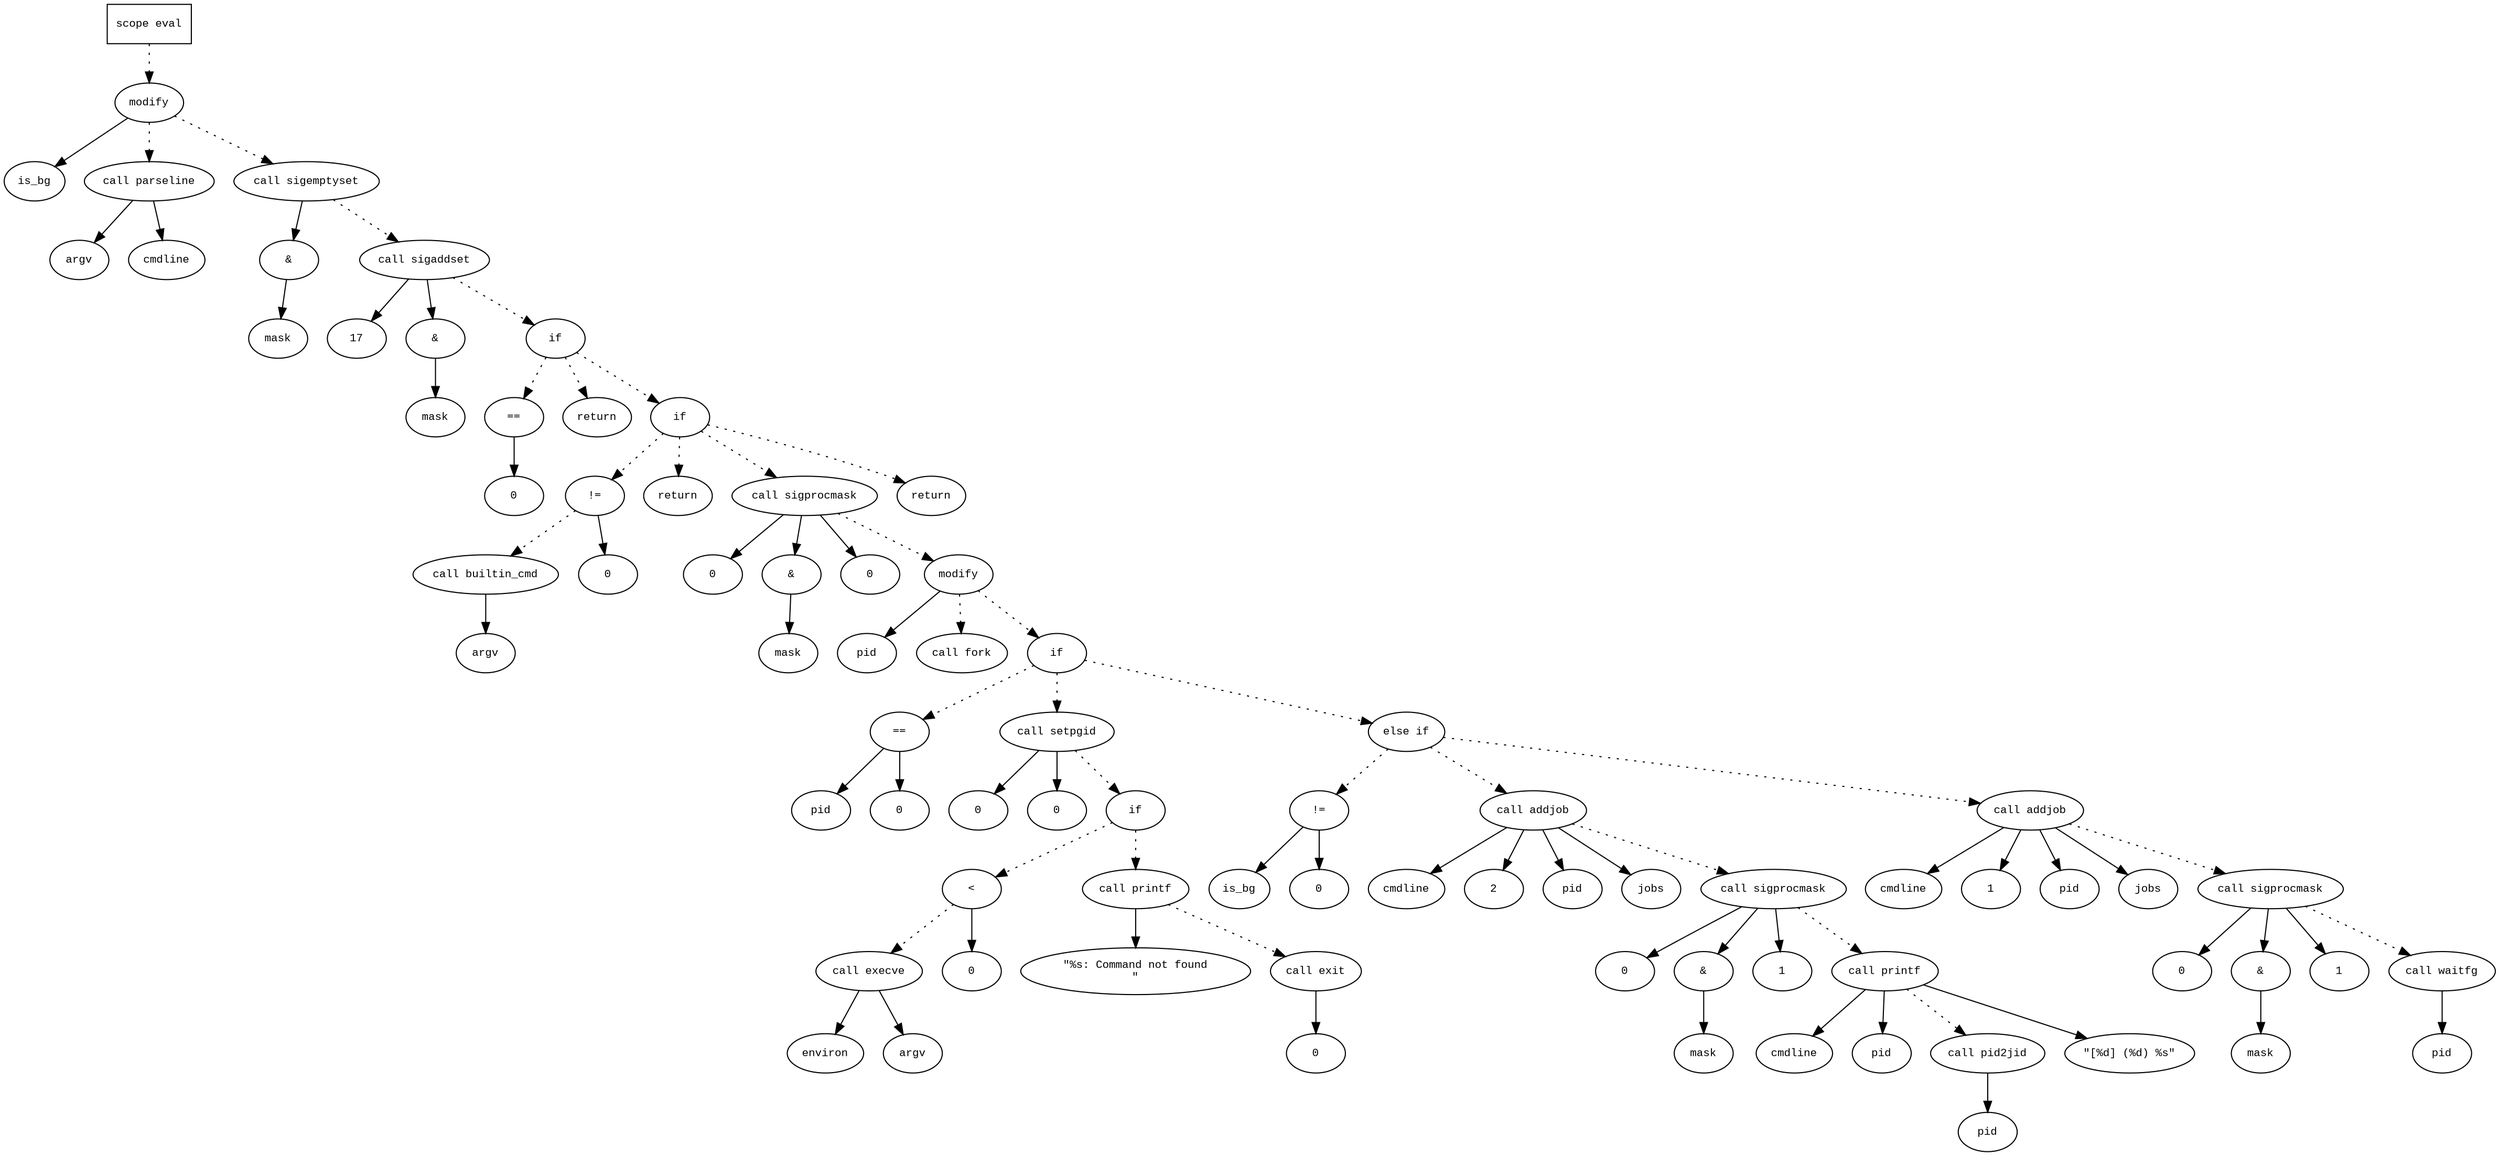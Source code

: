 digraph AST {
  graph [fontname="Times New Roman",fontsize=10];
  node  [fontname="Courier New",fontsize=10];
  edge  [fontname="Times New Roman",fontsize=10];

  node1 [label="scope eval",shape=box];
  node2 [label="modify",shape=ellipse];
  node3 [label="is_bg",shape=ellipse];
  node2 -> node3;
  node4 [label="call parseline",shape=ellipse];
  node5 [label="argv",shape=ellipse];
  node4 -> node5;
  node6 [label="cmdline",shape=ellipse];
  node4 -> node6;
  node2 -> node4 [style=dotted];
  node1 -> node2 [style=dotted];
  node7 [label="call sigemptyset",shape=ellipse];
  node8 [label="&",shape=ellipse];
  node7 -> node8;
  node9 [label="mask",shape=ellipse];
  node8 -> node9;
  node2 -> node7 [style=dotted];
  node10 [label="call sigaddset",shape=ellipse];
  node11 [label="17",shape=ellipse];
  node10 -> node11;
  node12 [label="&",shape=ellipse];
  node10 -> node12;
  node13 [label="mask",shape=ellipse];
  node12 -> node13;
  node7 -> node10 [style=dotted];
  node14 [label="if",shape=ellipse];
  node10 -> node14 [style=dotted];
  node15 [label="==",shape=ellipse];
  node16 [label="0",shape=ellipse];
  node15 -> node16;
  node14 -> node15 [style=dotted];
  node17 [label="return",shape=ellipse];
  node14 -> node17 [style=dotted];
  node18 [label="if",shape=ellipse];
  node14 -> node18 [style=dotted];
  node19 [label="!=",shape=ellipse];
  node20 [label="call builtin_cmd",shape=ellipse];
  node21 [label="argv",shape=ellipse];
  node20 -> node21;
  node19 -> node20 [style=dotted];
  node22 [label="0",shape=ellipse];
  node19 -> node22;
  node18 -> node19 [style=dotted];
  node23 [label="return",shape=ellipse];
  node18 -> node23 [style=dotted];
  node24 [label="call sigprocmask",shape=ellipse];
  node25 [label="0",shape=ellipse];
  node24 -> node25;
  node26 [label="&",shape=ellipse];
  node24 -> node26;
  node27 [label="mask",shape=ellipse];
  node26 -> node27;
  node28 [label="0",shape=ellipse];
  node24 -> node28;
  node18 -> node24 [style=dotted];
  node29 [label="modify",shape=ellipse];
  node30 [label="pid",shape=ellipse];
  node29 -> node30;
  node31 [label="call fork",shape=ellipse];
  node29 -> node31 [style=dotted];
  node24 -> node29 [style=dotted];
  node32 [label="if",shape=ellipse];
  node29 -> node32 [style=dotted];
  node33 [label="==",shape=ellipse];
  node34 [label="pid",shape=ellipse];
  node33 -> node34;
  node35 [label="0",shape=ellipse];
  node33 -> node35;
  node32 -> node33 [style=dotted];
  node36 [label="call setpgid",shape=ellipse];
  node37 [label="0",shape=ellipse];
  node36 -> node37;
  node38 [label="0",shape=ellipse];
  node36 -> node38;
  node32 -> node36 [style=dotted];
  node39 [label="if",shape=ellipse];
  node36 -> node39 [style=dotted];
  node40 [label="<",shape=ellipse];
  node41 [label="call execve",shape=ellipse];
  node42 [label="environ",shape=ellipse];
  node41 -> node42;
  node43 [label="argv",shape=ellipse];
  node41 -> node43;
  node40 -> node41 [style=dotted];
  node44 [label="0",shape=ellipse];
  node40 -> node44;
  node39 -> node40 [style=dotted];
  node45 [label="call printf",shape=ellipse];
  node46 [label="\"%s: Command not found
\"",shape=ellipse];
  node45 -> node46;
  node39 -> node45 [style=dotted];
  node47 [label="call exit",shape=ellipse];
  node48 [label="0",shape=ellipse];
  node47 -> node48;
  node45 -> node47 [style=dotted];
  node49 [label="else if",shape=ellipse];
  node32 -> node49 [style=dotted];
  node50 [label="!=",shape=ellipse];
  node51 [label="is_bg",shape=ellipse];
  node50 -> node51;
  node52 [label="0",shape=ellipse];
  node50 -> node52;
  node49 -> node50 [style=dotted];
  node53 [label="call addjob",shape=ellipse];
  node54 [label="cmdline",shape=ellipse];
  node53 -> node54;
  node55 [label="2",shape=ellipse];
  node53 -> node55;
  node56 [label="pid",shape=ellipse];
  node53 -> node56;
  node57 [label="jobs",shape=ellipse];
  node53 -> node57;
  node49 -> node53 [style=dotted];
  node58 [label="call sigprocmask",shape=ellipse];
  node59 [label="0",shape=ellipse];
  node58 -> node59;
  node60 [label="&",shape=ellipse];
  node58 -> node60;
  node61 [label="mask",shape=ellipse];
  node60 -> node61;
  node62 [label="1",shape=ellipse];
  node58 -> node62;
  node53 -> node58 [style=dotted];
  node63 [label="call printf",shape=ellipse];
  node64 [label="cmdline",shape=ellipse];
  node63 -> node64;
  node65 [label="pid",shape=ellipse];
  node63 -> node65;
  node66 [label="call pid2jid",shape=ellipse];
  node67 [label="pid",shape=ellipse];
  node66 -> node67;
  node63 -> node66 [style=dotted];
  node68 [label="\"[%d] (%d) %s\"",shape=ellipse];
  node63 -> node68;
  node58 -> node63 [style=dotted];
  node69 [label="call addjob",shape=ellipse];
  node70 [label="cmdline",shape=ellipse];
  node69 -> node70;
  node71 [label="1",shape=ellipse];
  node69 -> node71;
  node72 [label="pid",shape=ellipse];
  node69 -> node72;
  node73 [label="jobs",shape=ellipse];
  node69 -> node73;
  node49 -> node69 [style=dotted];
  node74 [label="call sigprocmask",shape=ellipse];
  node75 [label="0",shape=ellipse];
  node74 -> node75;
  node76 [label="&",shape=ellipse];
  node74 -> node76;
  node77 [label="mask",shape=ellipse];
  node76 -> node77;
  node78 [label="1",shape=ellipse];
  node74 -> node78;
  node69 -> node74 [style=dotted];
  node79 [label="call waitfg",shape=ellipse];
  node80 [label="pid",shape=ellipse];
  node79 -> node80;
  node74 -> node79 [style=dotted];
  node81 [label="return",shape=ellipse];
  node18 -> node81 [style=dotted];
} 